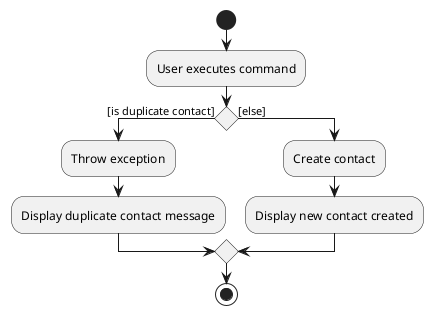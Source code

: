 @startuml
start
:User executes command;

if () then ([is duplicate contact])
    :Throw exception;
    :Display duplicate contact message;
else ([else])
    :Create contact;
    :Display new contact created;
endif
stop
@enduml

